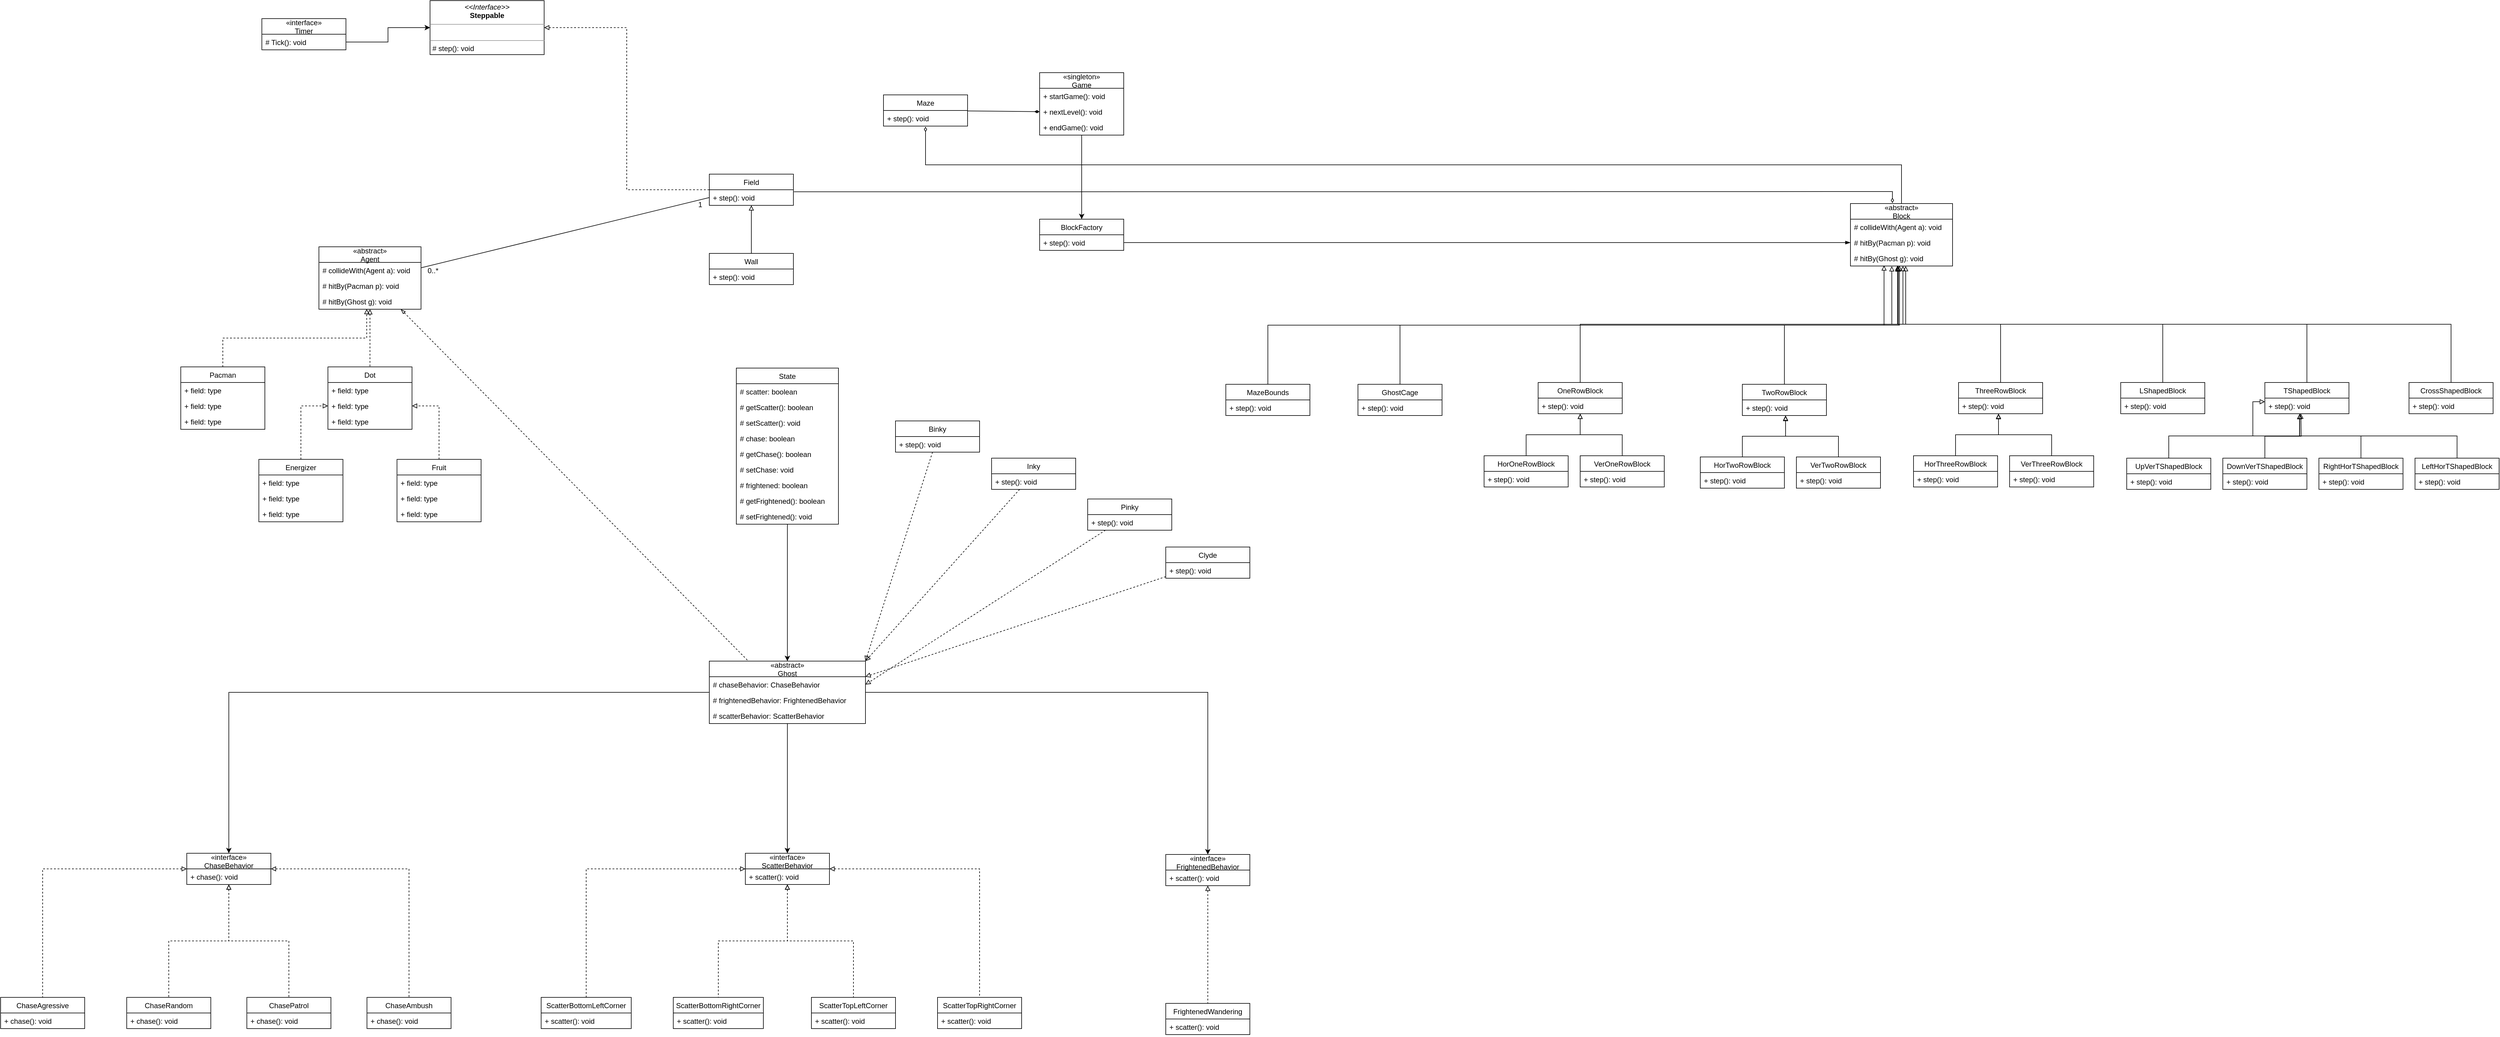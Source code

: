 <mxfile version="12.9.14" type="device"><diagram id="wlYM6evZx1cRCst0k0h2" name="Page-1"><mxGraphModel dx="3978" dy="2984" grid="1" gridSize="10" guides="1" tooltips="1" connect="1" arrows="1" fold="1" page="1" pageScale="1" pageWidth="850" pageHeight="1100" math="0" shadow="0"><root><mxCell id="0"/><mxCell id="1" parent="0"/><mxCell id="tzIEmv8dqqYrnfeCPUFL-85" style="edgeStyle=orthogonalEdgeStyle;rounded=0;orthogonalLoop=1;jettySize=auto;html=1;entryX=0.5;entryY=0;entryDx=0;entryDy=0;endArrow=classic;endFill=1;" parent="1" source="tzIEmv8dqqYrnfeCPUFL-5" target="tzIEmv8dqqYrnfeCPUFL-34" edge="1"><mxGeometry relative="1" as="geometry"/></mxCell><mxCell id="tzIEmv8dqqYrnfeCPUFL-86" style="edgeStyle=orthogonalEdgeStyle;rounded=0;orthogonalLoop=1;jettySize=auto;html=1;entryX=0.5;entryY=0;entryDx=0;entryDy=0;endArrow=classic;endFill=1;" parent="1" source="tzIEmv8dqqYrnfeCPUFL-5" target="tzIEmv8dqqYrnfeCPUFL-38" edge="1"><mxGeometry relative="1" as="geometry"/></mxCell><mxCell id="tzIEmv8dqqYrnfeCPUFL-5" value="«abstract»&#10;Ghost" style="swimlane;fontStyle=0;childLayout=stackLayout;horizontal=1;startSize=26;fillColor=none;horizontalStack=0;resizeParent=1;resizeParentMax=0;resizeLast=0;collapsible=1;marginBottom=0;" parent="1" vertex="1"><mxGeometry x="970" y="160" width="260" height="104" as="geometry"/></mxCell><mxCell id="tzIEmv8dqqYrnfeCPUFL-6" value="# chaseBehavior: ChaseBehavior" style="text;strokeColor=none;fillColor=none;align=left;verticalAlign=top;spacingLeft=4;spacingRight=4;overflow=hidden;rotatable=0;points=[[0,0.5],[1,0.5]];portConstraint=eastwest;" parent="tzIEmv8dqqYrnfeCPUFL-5" vertex="1"><mxGeometry y="26" width="260" height="26" as="geometry"/></mxCell><mxCell id="tzIEmv8dqqYrnfeCPUFL-7" value="# frightenedBehavior: FrightenedBehavior" style="text;strokeColor=none;fillColor=none;align=left;verticalAlign=top;spacingLeft=4;spacingRight=4;overflow=hidden;rotatable=0;points=[[0,0.5],[1,0.5]];portConstraint=eastwest;" parent="tzIEmv8dqqYrnfeCPUFL-5" vertex="1"><mxGeometry y="52" width="260" height="26" as="geometry"/></mxCell><mxCell id="tzIEmv8dqqYrnfeCPUFL-8" value="# scatterBehavior: ScatterBehavior" style="text;strokeColor=none;fillColor=none;align=left;verticalAlign=top;spacingLeft=4;spacingRight=4;overflow=hidden;rotatable=0;points=[[0,0.5],[1,0.5]];portConstraint=eastwest;" parent="tzIEmv8dqqYrnfeCPUFL-5" vertex="1"><mxGeometry y="78" width="260" height="26" as="geometry"/></mxCell><mxCell id="tzIEmv8dqqYrnfeCPUFL-66" style="rounded=0;orthogonalLoop=1;jettySize=auto;html=1;entryX=0.5;entryY=0;entryDx=0;entryDy=0;endArrow=none;endFill=0;edgeStyle=orthogonalEdgeStyle;dashed=1;startArrow=block;startFill=0;" parent="1" source="tzIEmv8dqqYrnfeCPUFL-34" target="tzIEmv8dqqYrnfeCPUFL-9" edge="1"><mxGeometry relative="1" as="geometry"/></mxCell><mxCell id="tzIEmv8dqqYrnfeCPUFL-67" style="edgeStyle=orthogonalEdgeStyle;rounded=0;orthogonalLoop=1;jettySize=auto;html=1;entryX=0.5;entryY=0;entryDx=0;entryDy=0;endArrow=none;endFill=0;dashed=1;startArrow=block;startFill=0;" parent="1" source="tzIEmv8dqqYrnfeCPUFL-34" target="tzIEmv8dqqYrnfeCPUFL-17" edge="1"><mxGeometry relative="1" as="geometry"/></mxCell><mxCell id="tzIEmv8dqqYrnfeCPUFL-68" style="edgeStyle=orthogonalEdgeStyle;rounded=0;orthogonalLoop=1;jettySize=auto;html=1;entryX=0.5;entryY=0;entryDx=0;entryDy=0;endArrow=none;endFill=0;dashed=1;startArrow=block;startFill=0;" parent="1" source="tzIEmv8dqqYrnfeCPUFL-34" target="tzIEmv8dqqYrnfeCPUFL-70" edge="1"><mxGeometry relative="1" as="geometry"><mxPoint x="10" y="720" as="targetPoint"/></mxGeometry></mxCell><mxCell id="tzIEmv8dqqYrnfeCPUFL-69" style="edgeStyle=orthogonalEdgeStyle;rounded=0;orthogonalLoop=1;jettySize=auto;html=1;entryX=0.5;entryY=0;entryDx=0;entryDy=0;endArrow=none;endFill=0;dashed=1;startArrow=block;startFill=0;" parent="1" source="tzIEmv8dqqYrnfeCPUFL-34" target="tzIEmv8dqqYrnfeCPUFL-13" edge="1"><mxGeometry relative="1" as="geometry"/></mxCell><mxCell id="tzIEmv8dqqYrnfeCPUFL-34" value="«interface»&#10;ChaseBehavior" style="swimlane;fontStyle=0;childLayout=stackLayout;horizontal=1;startSize=26;fillColor=none;horizontalStack=0;resizeParent=1;resizeParentMax=0;resizeLast=0;collapsible=1;marginBottom=0;" parent="1" vertex="1"><mxGeometry x="100" y="480" width="140" height="52" as="geometry"/></mxCell><mxCell id="tzIEmv8dqqYrnfeCPUFL-35" value="+ chase(): void" style="text;strokeColor=none;fillColor=none;align=left;verticalAlign=top;spacingLeft=4;spacingRight=4;overflow=hidden;rotatable=0;points=[[0,0.5],[1,0.5]];portConstraint=eastwest;" parent="tzIEmv8dqqYrnfeCPUFL-34" vertex="1"><mxGeometry y="26" width="140" height="26" as="geometry"/></mxCell><mxCell id="tzIEmv8dqqYrnfeCPUFL-145" style="edgeStyle=orthogonalEdgeStyle;rounded=0;orthogonalLoop=1;jettySize=auto;html=1;entryX=0.5;entryY=0;entryDx=0;entryDy=0;dashed=1;startArrow=block;startFill=0;endArrow=none;endFill=0;" parent="1" source="tzIEmv8dqqYrnfeCPUFL-139" target="tzIEmv8dqqYrnfeCPUFL-111" edge="1"><mxGeometry relative="1" as="geometry"/></mxCell><mxCell id="tzIEmv8dqqYrnfeCPUFL-58" value="ScatterTopRightCorner" style="swimlane;fontStyle=0;childLayout=stackLayout;horizontal=1;startSize=26;fillColor=none;horizontalStack=0;resizeParent=1;resizeParentMax=0;resizeLast=0;collapsible=1;marginBottom=0;" parent="1" vertex="1"><mxGeometry x="1350" y="720" width="140" height="52" as="geometry"/></mxCell><mxCell id="tzIEmv8dqqYrnfeCPUFL-59" value="+ scatter(): void" style="text;strokeColor=none;fillColor=none;align=left;verticalAlign=top;spacingLeft=4;spacingRight=4;overflow=hidden;rotatable=0;points=[[0,0.5],[1,0.5]];portConstraint=eastwest;" parent="tzIEmv8dqqYrnfeCPUFL-58" vertex="1"><mxGeometry y="26" width="140" height="26" as="geometry"/></mxCell><mxCell id="tzIEmv8dqqYrnfeCPUFL-82" style="edgeStyle=none;rounded=0;orthogonalLoop=1;jettySize=auto;html=1;entryX=0.5;entryY=0;entryDx=0;entryDy=0;endArrow=none;endFill=0;dashed=1;startArrow=block;startFill=0;" parent="1" source="tzIEmv8dqqYrnfeCPUFL-38" target="tzIEmv8dqqYrnfeCPUFL-62" edge="1"><mxGeometry relative="1" as="geometry"/></mxCell><mxCell id="tzIEmv8dqqYrnfeCPUFL-78" style="edgeStyle=orthogonalEdgeStyle;rounded=0;orthogonalLoop=1;jettySize=auto;html=1;entryX=0.5;entryY=0;entryDx=0;entryDy=0;endArrow=none;endFill=0;dashed=1;startArrow=block;startFill=0;" parent="1" source="tzIEmv8dqqYrnfeCPUFL-30" target="tzIEmv8dqqYrnfeCPUFL-45" edge="1"><mxGeometry relative="1" as="geometry"/></mxCell><mxCell id="tzIEmv8dqqYrnfeCPUFL-79" style="edgeStyle=orthogonalEdgeStyle;rounded=0;orthogonalLoop=1;jettySize=auto;html=1;entryX=0.5;entryY=0;entryDx=0;entryDy=0;endArrow=none;endFill=0;dashed=1;startArrow=block;startFill=0;" parent="1" source="tzIEmv8dqqYrnfeCPUFL-30" target="tzIEmv8dqqYrnfeCPUFL-74" edge="1"><mxGeometry relative="1" as="geometry"/></mxCell><mxCell id="tzIEmv8dqqYrnfeCPUFL-80" style="edgeStyle=orthogonalEdgeStyle;rounded=0;orthogonalLoop=1;jettySize=auto;html=1;entryX=0.5;entryY=0;entryDx=0;entryDy=0;endArrow=none;endFill=0;dashed=1;startArrow=block;startFill=0;" parent="1" source="tzIEmv8dqqYrnfeCPUFL-30" target="tzIEmv8dqqYrnfeCPUFL-54" edge="1"><mxGeometry relative="1" as="geometry"/></mxCell><mxCell id="tzIEmv8dqqYrnfeCPUFL-81" style="edgeStyle=orthogonalEdgeStyle;rounded=0;orthogonalLoop=1;jettySize=auto;html=1;entryX=0.5;entryY=0;entryDx=0;entryDy=0;endArrow=none;endFill=0;dashed=1;startArrow=block;startFill=0;" parent="1" source="tzIEmv8dqqYrnfeCPUFL-30" target="tzIEmv8dqqYrnfeCPUFL-58" edge="1"><mxGeometry relative="1" as="geometry"/></mxCell><mxCell id="tzIEmv8dqqYrnfeCPUFL-30" value="«interface»&#10;ScatterBehavior" style="swimlane;fontStyle=0;childLayout=stackLayout;horizontal=1;startSize=26;fillColor=none;horizontalStack=0;resizeParent=1;resizeParentMax=0;resizeLast=0;collapsible=1;marginBottom=0;" parent="1" vertex="1"><mxGeometry x="1030" y="480" width="140" height="52" as="geometry"/></mxCell><mxCell id="tzIEmv8dqqYrnfeCPUFL-31" value="+ scatter(): void" style="text;strokeColor=none;fillColor=none;align=left;verticalAlign=top;spacingLeft=4;spacingRight=4;overflow=hidden;rotatable=0;points=[[0,0.5],[1,0.5]];portConstraint=eastwest;" parent="tzIEmv8dqqYrnfeCPUFL-30" vertex="1"><mxGeometry y="26" width="140" height="26" as="geometry"/></mxCell><mxCell id="tzIEmv8dqqYrnfeCPUFL-83" style="edgeStyle=none;rounded=0;orthogonalLoop=1;jettySize=auto;html=1;entryX=0.5;entryY=0;entryDx=0;entryDy=0;endArrow=classic;endFill=1;" parent="1" source="tzIEmv8dqqYrnfeCPUFL-5" target="tzIEmv8dqqYrnfeCPUFL-30" edge="1"><mxGeometry relative="1" as="geometry"/></mxCell><mxCell id="tzIEmv8dqqYrnfeCPUFL-45" value="ScatterTopLeftCorner" style="swimlane;fontStyle=0;childLayout=stackLayout;horizontal=1;startSize=26;fillColor=none;horizontalStack=0;resizeParent=1;resizeParentMax=0;resizeLast=0;collapsible=1;marginBottom=0;" parent="1" vertex="1"><mxGeometry x="1140" y="720" width="140" height="52" as="geometry"/></mxCell><mxCell id="tzIEmv8dqqYrnfeCPUFL-46" value="+ scatter(): void" style="text;strokeColor=none;fillColor=none;align=left;verticalAlign=top;spacingLeft=4;spacingRight=4;overflow=hidden;rotatable=0;points=[[0,0.5],[1,0.5]];portConstraint=eastwest;" parent="tzIEmv8dqqYrnfeCPUFL-45" vertex="1"><mxGeometry y="26" width="140" height="26" as="geometry"/></mxCell><mxCell id="tzIEmv8dqqYrnfeCPUFL-74" value="ScatterBottomRightCorner" style="swimlane;fontStyle=0;childLayout=stackLayout;horizontal=1;startSize=26;fillColor=none;horizontalStack=0;resizeParent=1;resizeParentMax=0;resizeLast=0;collapsible=1;marginBottom=0;" parent="1" vertex="1"><mxGeometry x="910" y="720" width="150" height="52" as="geometry"/></mxCell><mxCell id="tzIEmv8dqqYrnfeCPUFL-75" value="+ scatter(): void" style="text;strokeColor=none;fillColor=none;align=left;verticalAlign=top;spacingLeft=4;spacingRight=4;overflow=hidden;rotatable=0;points=[[0,0.5],[1,0.5]];portConstraint=eastwest;" parent="tzIEmv8dqqYrnfeCPUFL-74" vertex="1"><mxGeometry y="26" width="150" height="26" as="geometry"/></mxCell><mxCell id="tzIEmv8dqqYrnfeCPUFL-54" value="ScatterBottomLeftCorner" style="swimlane;fontStyle=0;childLayout=stackLayout;horizontal=1;startSize=26;fillColor=none;horizontalStack=0;resizeParent=1;resizeParentMax=0;resizeLast=0;collapsible=1;marginBottom=0;" parent="1" vertex="1"><mxGeometry x="690" y="720" width="150" height="52" as="geometry"/></mxCell><mxCell id="tzIEmv8dqqYrnfeCPUFL-55" value="+ scatter(): void" style="text;strokeColor=none;fillColor=none;align=left;verticalAlign=top;spacingLeft=4;spacingRight=4;overflow=hidden;rotatable=0;points=[[0,0.5],[1,0.5]];portConstraint=eastwest;" parent="tzIEmv8dqqYrnfeCPUFL-54" vertex="1"><mxGeometry y="26" width="150" height="26" as="geometry"/></mxCell><mxCell id="tzIEmv8dqqYrnfeCPUFL-70" value="ChaseRandom" style="swimlane;fontStyle=0;childLayout=stackLayout;horizontal=1;startSize=26;fillColor=none;horizontalStack=0;resizeParent=1;resizeParentMax=0;resizeLast=0;collapsible=1;marginBottom=0;" parent="1" vertex="1"><mxGeometry y="720" width="140" height="52" as="geometry"/></mxCell><mxCell id="tzIEmv8dqqYrnfeCPUFL-71" value="+ chase(): void" style="text;strokeColor=none;fillColor=none;align=left;verticalAlign=top;spacingLeft=4;spacingRight=4;overflow=hidden;rotatable=0;points=[[0,0.5],[1,0.5]];portConstraint=eastwest;" parent="tzIEmv8dqqYrnfeCPUFL-70" vertex="1"><mxGeometry y="26" width="140" height="26" as="geometry"/></mxCell><mxCell id="tzIEmv8dqqYrnfeCPUFL-13" value="ChaseAgressive" style="swimlane;fontStyle=0;childLayout=stackLayout;horizontal=1;startSize=26;fillColor=none;horizontalStack=0;resizeParent=1;resizeParentMax=0;resizeLast=0;collapsible=1;marginBottom=0;" parent="1" vertex="1"><mxGeometry x="-210" y="720" width="140" height="52" as="geometry"/></mxCell><mxCell id="tzIEmv8dqqYrnfeCPUFL-14" value="+ chase(): void&#10;&#10;&lt;!--StartFragment--&gt;&lt;span style=&quot;font-family: Helvetica; font-size: 12px; font-style: normal; font-variant-ligatures: normal; font-variant-caps: normal; font-weight: 400; letter-spacing: normal; orphans: 2; text-align: left; text-indent: 0px; text-transform: none; widows: 2; word-spacing: 0px; -webkit-text-stroke-width: 0px; text-decoration-style: initial; text-decoration-color: initial; float: none; display: inline !important;&quot;&gt;+ chase(): void&lt;/span&gt;&lt;!--EndFragment--&gt;&#10;&#10;" style="text;strokeColor=none;fillColor=none;align=left;verticalAlign=top;spacingLeft=4;spacingRight=4;overflow=hidden;rotatable=0;points=[[0,0.5],[1,0.5]];portConstraint=eastwest;" parent="tzIEmv8dqqYrnfeCPUFL-13" vertex="1"><mxGeometry y="26" width="140" height="26" as="geometry"/></mxCell><mxCell id="tzIEmv8dqqYrnfeCPUFL-17" value="ChaseAmbush" style="swimlane;fontStyle=0;childLayout=stackLayout;horizontal=1;startSize=26;fillColor=none;horizontalStack=0;resizeParent=1;resizeParentMax=0;resizeLast=0;collapsible=1;marginBottom=0;" parent="1" vertex="1"><mxGeometry x="400" y="720" width="140" height="52" as="geometry"/></mxCell><mxCell id="tzIEmv8dqqYrnfeCPUFL-18" value="+ chase(): void" style="text;strokeColor=none;fillColor=none;align=left;verticalAlign=top;spacingLeft=4;spacingRight=4;overflow=hidden;rotatable=0;points=[[0,0.5],[1,0.5]];portConstraint=eastwest;" parent="tzIEmv8dqqYrnfeCPUFL-17" vertex="1"><mxGeometry y="26" width="140" height="26" as="geometry"/></mxCell><mxCell id="tzIEmv8dqqYrnfeCPUFL-9" value="ChasePatrol" style="swimlane;fontStyle=0;childLayout=stackLayout;horizontal=1;startSize=26;fillColor=none;horizontalStack=0;resizeParent=1;resizeParentMax=0;resizeLast=0;collapsible=1;marginBottom=0;" parent="1" vertex="1"><mxGeometry x="200" y="720" width="140" height="52" as="geometry"/></mxCell><mxCell id="tzIEmv8dqqYrnfeCPUFL-10" value="+ chase(): void" style="text;strokeColor=none;fillColor=none;align=left;verticalAlign=top;spacingLeft=4;spacingRight=4;overflow=hidden;rotatable=0;points=[[0,0.5],[1,0.5]];portConstraint=eastwest;" parent="tzIEmv8dqqYrnfeCPUFL-9" vertex="1"><mxGeometry y="26" width="140" height="26" as="geometry"/></mxCell><mxCell id="tzIEmv8dqqYrnfeCPUFL-38" value="«interface»&#10;FrightenedBehavior" style="swimlane;fontStyle=0;childLayout=stackLayout;horizontal=1;startSize=26;fillColor=none;horizontalStack=0;resizeParent=1;resizeParentMax=0;resizeLast=0;collapsible=1;marginBottom=0;" parent="1" vertex="1"><mxGeometry x="1730" y="482" width="140" height="52" as="geometry"/></mxCell><mxCell id="tzIEmv8dqqYrnfeCPUFL-39" value="+ scatter(): void" style="text;strokeColor=none;fillColor=none;align=left;verticalAlign=top;spacingLeft=4;spacingRight=4;overflow=hidden;rotatable=0;points=[[0,0.5],[1,0.5]];portConstraint=eastwest;" parent="tzIEmv8dqqYrnfeCPUFL-38" vertex="1"><mxGeometry y="26" width="140" height="26" as="geometry"/></mxCell><mxCell id="tzIEmv8dqqYrnfeCPUFL-62" value="FrightenedWandering" style="swimlane;fontStyle=0;childLayout=stackLayout;horizontal=1;startSize=26;fillColor=none;horizontalStack=0;resizeParent=1;resizeParentMax=0;resizeLast=0;collapsible=1;marginBottom=0;" parent="1" vertex="1"><mxGeometry x="1730" y="730" width="140" height="52" as="geometry"/></mxCell><mxCell id="tzIEmv8dqqYrnfeCPUFL-63" value="+ scatter(): void" style="text;strokeColor=none;fillColor=none;align=left;verticalAlign=top;spacingLeft=4;spacingRight=4;overflow=hidden;rotatable=0;points=[[0,0.5],[1,0.5]];portConstraint=eastwest;" parent="tzIEmv8dqqYrnfeCPUFL-62" vertex="1"><mxGeometry y="26" width="140" height="26" as="geometry"/></mxCell><mxCell id="tzIEmv8dqqYrnfeCPUFL-104" style="edgeStyle=orthogonalEdgeStyle;rounded=0;orthogonalLoop=1;jettySize=auto;html=1;entryX=0.5;entryY=0;entryDx=0;entryDy=0;startArrow=none;startFill=0;endArrow=classic;endFill=1;" parent="1" source="tzIEmv8dqqYrnfeCPUFL-100" target="tzIEmv8dqqYrnfeCPUFL-5" edge="1"><mxGeometry relative="1" as="geometry"/></mxCell><mxCell id="tzIEmv8dqqYrnfeCPUFL-100" value="State" style="swimlane;fontStyle=0;childLayout=stackLayout;horizontal=1;startSize=26;fillColor=none;horizontalStack=0;resizeParent=1;resizeParentMax=0;resizeLast=0;collapsible=1;marginBottom=0;" parent="1" vertex="1"><mxGeometry x="1015" y="-328" width="170" height="260" as="geometry"/></mxCell><mxCell id="tzIEmv8dqqYrnfeCPUFL-101" value="# scatter: boolean" style="text;strokeColor=none;fillColor=none;align=left;verticalAlign=top;spacingLeft=4;spacingRight=4;overflow=hidden;rotatable=0;points=[[0,0.5],[1,0.5]];portConstraint=eastwest;" parent="tzIEmv8dqqYrnfeCPUFL-100" vertex="1"><mxGeometry y="26" width="170" height="26" as="geometry"/></mxCell><mxCell id="tzIEmv8dqqYrnfeCPUFL-105" value="# getScatter(): boolean" style="text;strokeColor=none;fillColor=none;align=left;verticalAlign=top;spacingLeft=4;spacingRight=4;overflow=hidden;rotatable=0;points=[[0,0.5],[1,0.5]];portConstraint=eastwest;" parent="tzIEmv8dqqYrnfeCPUFL-100" vertex="1"><mxGeometry y="52" width="170" height="26" as="geometry"/></mxCell><mxCell id="tzIEmv8dqqYrnfeCPUFL-106" value="# setScatter(): void" style="text;strokeColor=none;fillColor=none;align=left;verticalAlign=top;spacingLeft=4;spacingRight=4;overflow=hidden;rotatable=0;points=[[0,0.5],[1,0.5]];portConstraint=eastwest;" parent="tzIEmv8dqqYrnfeCPUFL-100" vertex="1"><mxGeometry y="78" width="170" height="26" as="geometry"/></mxCell><mxCell id="tzIEmv8dqqYrnfeCPUFL-107" value="# chase: boolean" style="text;strokeColor=none;fillColor=none;align=left;verticalAlign=top;spacingLeft=4;spacingRight=4;overflow=hidden;rotatable=0;points=[[0,0.5],[1,0.5]];portConstraint=eastwest;" parent="tzIEmv8dqqYrnfeCPUFL-100" vertex="1"><mxGeometry y="104" width="170" height="26" as="geometry"/></mxCell><mxCell id="tzIEmv8dqqYrnfeCPUFL-102" value="# getChase(): boolean" style="text;strokeColor=none;fillColor=none;align=left;verticalAlign=top;spacingLeft=4;spacingRight=4;overflow=hidden;rotatable=0;points=[[0,0.5],[1,0.5]];portConstraint=eastwest;" parent="tzIEmv8dqqYrnfeCPUFL-100" vertex="1"><mxGeometry y="130" width="170" height="26" as="geometry"/></mxCell><mxCell id="tzIEmv8dqqYrnfeCPUFL-108" value="# setChase: void" style="text;strokeColor=none;fillColor=none;align=left;verticalAlign=top;spacingLeft=4;spacingRight=4;overflow=hidden;rotatable=0;points=[[0,0.5],[1,0.5]];portConstraint=eastwest;" parent="tzIEmv8dqqYrnfeCPUFL-100" vertex="1"><mxGeometry y="156" width="170" height="26" as="geometry"/></mxCell><mxCell id="tzIEmv8dqqYrnfeCPUFL-103" value="# frightened: boolean" style="text;strokeColor=none;fillColor=none;align=left;verticalAlign=top;spacingLeft=4;spacingRight=4;overflow=hidden;rotatable=0;points=[[0,0.5],[1,0.5]];portConstraint=eastwest;" parent="tzIEmv8dqqYrnfeCPUFL-100" vertex="1"><mxGeometry y="182" width="170" height="26" as="geometry"/></mxCell><mxCell id="tzIEmv8dqqYrnfeCPUFL-109" value="# getFrightened(): boolean" style="text;strokeColor=none;fillColor=none;align=left;verticalAlign=top;spacingLeft=4;spacingRight=4;overflow=hidden;rotatable=0;points=[[0,0.5],[1,0.5]];portConstraint=eastwest;" parent="tzIEmv8dqqYrnfeCPUFL-100" vertex="1"><mxGeometry y="208" width="170" height="26" as="geometry"/></mxCell><mxCell id="tzIEmv8dqqYrnfeCPUFL-110" value="# setFrightened(): void" style="text;strokeColor=none;fillColor=none;align=left;verticalAlign=top;spacingLeft=4;spacingRight=4;overflow=hidden;rotatable=0;points=[[0,0.5],[1,0.5]];portConstraint=eastwest;" parent="tzIEmv8dqqYrnfeCPUFL-100" vertex="1"><mxGeometry y="234" width="170" height="26" as="geometry"/></mxCell><mxCell id="tzIEmv8dqqYrnfeCPUFL-143" style="edgeStyle=orthogonalEdgeStyle;rounded=0;orthogonalLoop=1;jettySize=auto;html=1;entryX=0.468;entryY=0.981;entryDx=0;entryDy=0;entryPerimeter=0;startArrow=none;startFill=0;endArrow=block;endFill=0;dashed=1;" parent="1" source="tzIEmv8dqqYrnfeCPUFL-21" target="tzIEmv8dqqYrnfeCPUFL-142" edge="1"><mxGeometry relative="1" as="geometry"/></mxCell><mxCell id="tzIEmv8dqqYrnfeCPUFL-137" value="&lt;p style=&quot;margin: 0px ; margin-top: 4px ; text-align: center&quot;&gt;&lt;i&gt;&amp;lt;&amp;lt;Interface&amp;gt;&amp;gt;&lt;/i&gt;&lt;br&gt;&lt;b&gt;Steppable&lt;/b&gt;&lt;/p&gt;&lt;hr size=&quot;1&quot;&gt;&lt;p style=&quot;margin: 0px ; margin-left: 4px&quot;&gt;&lt;br&gt;&lt;/p&gt;&lt;hr size=&quot;1&quot;&gt;&lt;p style=&quot;margin: 0px ; margin-left: 4px&quot;&gt;# step(): void&lt;br&gt;&lt;br&gt;&lt;/p&gt;" style="verticalAlign=top;align=left;overflow=fill;fontSize=12;fontFamily=Helvetica;html=1;" parent="1" vertex="1"><mxGeometry x="505" y="-940" width="190" height="90" as="geometry"/></mxCell><mxCell id="tzIEmv8dqqYrnfeCPUFL-138" style="edgeStyle=orthogonalEdgeStyle;rounded=0;orthogonalLoop=1;jettySize=auto;html=1;entryX=0;entryY=0.5;entryDx=0;entryDy=0;startArrow=none;startFill=0;endArrow=classic;endFill=1;" parent="1" source="tzIEmv8dqqYrnfeCPUFL-128" target="tzIEmv8dqqYrnfeCPUFL-137" edge="1"><mxGeometry relative="1" as="geometry"/></mxCell><mxCell id="tzIEmv8dqqYrnfeCPUFL-127" value="«interface»&#10;Timer" style="swimlane;fontStyle=0;childLayout=stackLayout;horizontal=1;startSize=26;fillColor=none;horizontalStack=0;resizeParent=1;resizeParentMax=0;resizeLast=0;collapsible=1;marginBottom=0;" parent="1" vertex="1"><mxGeometry x="225" y="-910" width="140" height="52" as="geometry"/></mxCell><mxCell id="tzIEmv8dqqYrnfeCPUFL-128" value="# Tick(): void" style="text;strokeColor=none;fillColor=none;align=left;verticalAlign=top;spacingLeft=4;spacingRight=4;overflow=hidden;rotatable=0;points=[[0,0.5],[1,0.5]];portConstraint=eastwest;" parent="tzIEmv8dqqYrnfeCPUFL-127" vertex="1"><mxGeometry y="26" width="140" height="26" as="geometry"/></mxCell><mxCell id="tzIEmv8dqqYrnfeCPUFL-146" style="rounded=0;orthogonalLoop=1;jettySize=auto;html=1;entryX=0.25;entryY=0;entryDx=0;entryDy=0;dashed=1;startArrow=blockThin;startFill=0;endArrow=none;endFill=0;" parent="1" source="tzIEmv8dqqYrnfeCPUFL-139" target="tzIEmv8dqqYrnfeCPUFL-5" edge="1"><mxGeometry relative="1" as="geometry"/></mxCell><mxCell id="tzIEmv8dqqYrnfeCPUFL-155" style="edgeStyle=orthogonalEdgeStyle;rounded=0;orthogonalLoop=1;jettySize=auto;html=1;entryX=0;entryY=0.5;entryDx=0;entryDy=0;dashed=1;startArrow=none;startFill=0;endArrow=block;endFill=0;" parent="1" source="tzIEmv8dqqYrnfeCPUFL-147" target="tzIEmv8dqqYrnfeCPUFL-113" edge="1"><mxGeometry relative="1" as="geometry"/></mxCell><mxCell id="tzIEmv8dqqYrnfeCPUFL-139" value="«abstract»&#10;Agent" style="swimlane;fontStyle=0;childLayout=stackLayout;horizontal=1;startSize=26;fillColor=none;horizontalStack=0;resizeParent=1;resizeParentMax=0;resizeLast=0;collapsible=1;marginBottom=0;" parent="1" vertex="1"><mxGeometry x="320" y="-530" width="170" height="104" as="geometry"/></mxCell><mxCell id="tzIEmv8dqqYrnfeCPUFL-140" value="# collideWith(Agent a): void" style="text;strokeColor=none;fillColor=none;align=left;verticalAlign=top;spacingLeft=4;spacingRight=4;overflow=hidden;rotatable=0;points=[[0,0.5],[1,0.5]];portConstraint=eastwest;" parent="tzIEmv8dqqYrnfeCPUFL-139" vertex="1"><mxGeometry y="26" width="170" height="26" as="geometry"/></mxCell><mxCell id="tzIEmv8dqqYrnfeCPUFL-141" value="# hitBy(Pacman p): void" style="text;strokeColor=none;fillColor=none;align=left;verticalAlign=top;spacingLeft=4;spacingRight=4;overflow=hidden;rotatable=0;points=[[0,0.5],[1,0.5]];portConstraint=eastwest;" parent="tzIEmv8dqqYrnfeCPUFL-139" vertex="1"><mxGeometry y="52" width="170" height="26" as="geometry"/></mxCell><mxCell id="tzIEmv8dqqYrnfeCPUFL-142" value="# hitBy(Ghost g): void" style="text;strokeColor=none;fillColor=none;align=left;verticalAlign=top;spacingLeft=4;spacingRight=4;overflow=hidden;rotatable=0;points=[[0,0.5],[1,0.5]];portConstraint=eastwest;" parent="tzIEmv8dqqYrnfeCPUFL-139" vertex="1"><mxGeometry y="78" width="170" height="26" as="geometry"/></mxCell><mxCell id="tzIEmv8dqqYrnfeCPUFL-21" value="Pacman" style="swimlane;fontStyle=0;childLayout=stackLayout;horizontal=1;startSize=26;fillColor=none;horizontalStack=0;resizeParent=1;resizeParentMax=0;resizeLast=0;collapsible=1;marginBottom=0;" parent="1" vertex="1"><mxGeometry x="90" y="-330" width="140" height="104" as="geometry"/></mxCell><mxCell id="tzIEmv8dqqYrnfeCPUFL-22" value="+ field: type" style="text;strokeColor=none;fillColor=none;align=left;verticalAlign=top;spacingLeft=4;spacingRight=4;overflow=hidden;rotatable=0;points=[[0,0.5],[1,0.5]];portConstraint=eastwest;" parent="tzIEmv8dqqYrnfeCPUFL-21" vertex="1"><mxGeometry y="26" width="140" height="26" as="geometry"/></mxCell><mxCell id="tzIEmv8dqqYrnfeCPUFL-23" value="+ field: type" style="text;strokeColor=none;fillColor=none;align=left;verticalAlign=top;spacingLeft=4;spacingRight=4;overflow=hidden;rotatable=0;points=[[0,0.5],[1,0.5]];portConstraint=eastwest;" parent="tzIEmv8dqqYrnfeCPUFL-21" vertex="1"><mxGeometry y="52" width="140" height="26" as="geometry"/></mxCell><mxCell id="tzIEmv8dqqYrnfeCPUFL-24" value="+ field: type" style="text;strokeColor=none;fillColor=none;align=left;verticalAlign=top;spacingLeft=4;spacingRight=4;overflow=hidden;rotatable=0;points=[[0,0.5],[1,0.5]];portConstraint=eastwest;" parent="tzIEmv8dqqYrnfeCPUFL-21" vertex="1"><mxGeometry y="78" width="140" height="26" as="geometry"/></mxCell><mxCell id="tzIEmv8dqqYrnfeCPUFL-111" value="Dot" style="swimlane;fontStyle=0;childLayout=stackLayout;horizontal=1;startSize=26;fillColor=none;horizontalStack=0;resizeParent=1;resizeParentMax=0;resizeLast=0;collapsible=1;marginBottom=0;" parent="1" vertex="1"><mxGeometry x="335" y="-330" width="140" height="104" as="geometry"/></mxCell><mxCell id="tzIEmv8dqqYrnfeCPUFL-112" value="+ field: type" style="text;strokeColor=none;fillColor=none;align=left;verticalAlign=top;spacingLeft=4;spacingRight=4;overflow=hidden;rotatable=0;points=[[0,0.5],[1,0.5]];portConstraint=eastwest;" parent="tzIEmv8dqqYrnfeCPUFL-111" vertex="1"><mxGeometry y="26" width="140" height="26" as="geometry"/></mxCell><mxCell id="tzIEmv8dqqYrnfeCPUFL-113" value="+ field: type" style="text;strokeColor=none;fillColor=none;align=left;verticalAlign=top;spacingLeft=4;spacingRight=4;overflow=hidden;rotatable=0;points=[[0,0.5],[1,0.5]];portConstraint=eastwest;" parent="tzIEmv8dqqYrnfeCPUFL-111" vertex="1"><mxGeometry y="52" width="140" height="26" as="geometry"/></mxCell><mxCell id="tzIEmv8dqqYrnfeCPUFL-114" value="+ field: type" style="text;strokeColor=none;fillColor=none;align=left;verticalAlign=top;spacingLeft=4;spacingRight=4;overflow=hidden;rotatable=0;points=[[0,0.5],[1,0.5]];portConstraint=eastwest;" parent="tzIEmv8dqqYrnfeCPUFL-111" vertex="1"><mxGeometry y="78" width="140" height="26" as="geometry"/></mxCell><mxCell id="tzIEmv8dqqYrnfeCPUFL-147" value="Energizer" style="swimlane;fontStyle=0;childLayout=stackLayout;horizontal=1;startSize=26;fillColor=none;horizontalStack=0;resizeParent=1;resizeParentMax=0;resizeLast=0;collapsible=1;marginBottom=0;" parent="1" vertex="1"><mxGeometry x="220" y="-176" width="140" height="104" as="geometry"/></mxCell><mxCell id="tzIEmv8dqqYrnfeCPUFL-148" value="+ field: type" style="text;strokeColor=none;fillColor=none;align=left;verticalAlign=top;spacingLeft=4;spacingRight=4;overflow=hidden;rotatable=0;points=[[0,0.5],[1,0.5]];portConstraint=eastwest;" parent="tzIEmv8dqqYrnfeCPUFL-147" vertex="1"><mxGeometry y="26" width="140" height="26" as="geometry"/></mxCell><mxCell id="tzIEmv8dqqYrnfeCPUFL-149" value="+ field: type" style="text;strokeColor=none;fillColor=none;align=left;verticalAlign=top;spacingLeft=4;spacingRight=4;overflow=hidden;rotatable=0;points=[[0,0.5],[1,0.5]];portConstraint=eastwest;" parent="tzIEmv8dqqYrnfeCPUFL-147" vertex="1"><mxGeometry y="52" width="140" height="26" as="geometry"/></mxCell><mxCell id="tzIEmv8dqqYrnfeCPUFL-150" value="+ field: type" style="text;strokeColor=none;fillColor=none;align=left;verticalAlign=top;spacingLeft=4;spacingRight=4;overflow=hidden;rotatable=0;points=[[0,0.5],[1,0.5]];portConstraint=eastwest;" parent="tzIEmv8dqqYrnfeCPUFL-147" vertex="1"><mxGeometry y="78" width="140" height="26" as="geometry"/></mxCell><mxCell id="tzIEmv8dqqYrnfeCPUFL-159" style="edgeStyle=orthogonalEdgeStyle;rounded=0;orthogonalLoop=1;jettySize=auto;html=1;entryX=1;entryY=0.5;entryDx=0;entryDy=0;dashed=1;startArrow=none;startFill=0;endArrow=block;endFill=0;" parent="1" source="tzIEmv8dqqYrnfeCPUFL-151" target="tzIEmv8dqqYrnfeCPUFL-113" edge="1"><mxGeometry relative="1" as="geometry"/></mxCell><mxCell id="tzIEmv8dqqYrnfeCPUFL-151" value="Fruit" style="swimlane;fontStyle=0;childLayout=stackLayout;horizontal=1;startSize=26;fillColor=none;horizontalStack=0;resizeParent=1;resizeParentMax=0;resizeLast=0;collapsible=1;marginBottom=0;" parent="1" vertex="1"><mxGeometry x="450" y="-176" width="140" height="104" as="geometry"/></mxCell><mxCell id="tzIEmv8dqqYrnfeCPUFL-154" value="+ field: type" style="text;strokeColor=none;fillColor=none;align=left;verticalAlign=top;spacingLeft=4;spacingRight=4;overflow=hidden;rotatable=0;points=[[0,0.5],[1,0.5]];portConstraint=eastwest;" parent="tzIEmv8dqqYrnfeCPUFL-151" vertex="1"><mxGeometry y="26" width="140" height="26" as="geometry"/></mxCell><mxCell id="tzIEmv8dqqYrnfeCPUFL-152" value="+ field: type" style="text;strokeColor=none;fillColor=none;align=left;verticalAlign=top;spacingLeft=4;spacingRight=4;overflow=hidden;rotatable=0;points=[[0,0.5],[1,0.5]];portConstraint=eastwest;" parent="tzIEmv8dqqYrnfeCPUFL-151" vertex="1"><mxGeometry y="52" width="140" height="26" as="geometry"/></mxCell><mxCell id="tzIEmv8dqqYrnfeCPUFL-153" value="+ field: type" style="text;strokeColor=none;fillColor=none;align=left;verticalAlign=top;spacingLeft=4;spacingRight=4;overflow=hidden;rotatable=0;points=[[0,0.5],[1,0.5]];portConstraint=eastwest;" parent="tzIEmv8dqqYrnfeCPUFL-151" vertex="1"><mxGeometry y="78" width="140" height="26" as="geometry"/></mxCell><mxCell id="tzIEmv8dqqYrnfeCPUFL-160" style="edgeStyle=orthogonalEdgeStyle;rounded=0;orthogonalLoop=1;jettySize=auto;html=1;entryX=1;entryY=0.5;entryDx=0;entryDy=0;dashed=1;startArrow=none;startFill=0;endArrow=block;endFill=0;" parent="1" source="tzIEmv8dqqYrnfeCPUFL-119" target="tzIEmv8dqqYrnfeCPUFL-137" edge="1"><mxGeometry relative="1" as="geometry"/></mxCell><mxCell id="tzIEmv8dqqYrnfeCPUFL-161" style="rounded=0;orthogonalLoop=1;jettySize=auto;html=1;entryX=0;entryY=0.5;entryDx=0;entryDy=0;startArrow=none;startFill=0;endArrow=none;endFill=0;exitX=0;exitY=0.25;exitDx=0;exitDy=0;" parent="1" source="tzIEmv8dqqYrnfeCPUFL-162" target="tzIEmv8dqqYrnfeCPUFL-120" edge="1"><mxGeometry relative="1" as="geometry"><mxPoint x="970" y="-586" as="targetPoint"/></mxGeometry></mxCell><mxCell id="tzIEmv8dqqYrnfeCPUFL-162" value="0..*" style="text;html=1;strokeColor=none;fillColor=none;align=center;verticalAlign=middle;whiteSpace=wrap;rounded=0;" parent="1" vertex="1"><mxGeometry x="490" y="-500" width="40" height="20" as="geometry"/></mxCell><mxCell id="tzIEmv8dqqYrnfeCPUFL-163" value="1" style="text;html=1;strokeColor=none;fillColor=none;align=center;verticalAlign=middle;whiteSpace=wrap;rounded=0;" parent="1" vertex="1"><mxGeometry x="940" y="-610" width="30" height="20" as="geometry"/></mxCell><mxCell id="tzIEmv8dqqYrnfeCPUFL-190" value="" style="edgeStyle=none;rounded=0;orthogonalLoop=1;jettySize=auto;html=1;startArrow=block;startFill=0;endArrow=none;endFill=0;" parent="1" source="tzIEmv8dqqYrnfeCPUFL-119" target="tzIEmv8dqqYrnfeCPUFL-188" edge="1"><mxGeometry relative="1" as="geometry"/></mxCell><mxCell id="tzIEmv8dqqYrnfeCPUFL-119" value="Field" style="swimlane;fontStyle=0;childLayout=stackLayout;horizontal=1;startSize=26;fillColor=none;horizontalStack=0;resizeParent=1;resizeParentMax=0;resizeLast=0;collapsible=1;marginBottom=0;" parent="1" vertex="1"><mxGeometry x="970" y="-651" width="140" height="52" as="geometry"/></mxCell><mxCell id="tzIEmv8dqqYrnfeCPUFL-120" value="+ step(): void" style="text;strokeColor=none;fillColor=none;align=left;verticalAlign=top;spacingLeft=4;spacingRight=4;overflow=hidden;rotatable=0;points=[[0,0.5],[1,0.5]];portConstraint=eastwest;" parent="tzIEmv8dqqYrnfeCPUFL-119" vertex="1"><mxGeometry y="26" width="140" height="26" as="geometry"/></mxCell><mxCell id="tzIEmv8dqqYrnfeCPUFL-188" value="Wall" style="swimlane;fontStyle=0;childLayout=stackLayout;horizontal=1;startSize=26;fillColor=none;horizontalStack=0;resizeParent=1;resizeParentMax=0;resizeLast=0;collapsible=1;marginBottom=0;" parent="1" vertex="1"><mxGeometry x="970" y="-519" width="140" height="52" as="geometry"/></mxCell><mxCell id="tzIEmv8dqqYrnfeCPUFL-189" value="+ step(): void" style="text;strokeColor=none;fillColor=none;align=left;verticalAlign=top;spacingLeft=4;spacingRight=4;overflow=hidden;rotatable=0;points=[[0,0.5],[1,0.5]];portConstraint=eastwest;" parent="tzIEmv8dqqYrnfeCPUFL-188" vertex="1"><mxGeometry y="26" width="140" height="26" as="geometry"/></mxCell><mxCell id="tzIEmv8dqqYrnfeCPUFL-194" style="edgeStyle=none;rounded=0;orthogonalLoop=1;jettySize=auto;html=1;entryX=0;entryY=0.5;entryDx=0;entryDy=0;startArrow=none;startFill=0;endArrow=diamondThin;endFill=1;" parent="1" source="tzIEmv8dqqYrnfeCPUFL-166" target="tzIEmv8dqqYrnfeCPUFL-184" edge="1"><mxGeometry relative="1" as="geometry"/></mxCell><mxCell id="tzIEmv8dqqYrnfeCPUFL-166" value="Maze" style="swimlane;fontStyle=0;childLayout=stackLayout;horizontal=1;startSize=26;fillColor=none;horizontalStack=0;resizeParent=1;resizeParentMax=0;resizeLast=0;collapsible=1;marginBottom=0;" parent="1" vertex="1"><mxGeometry x="1260" y="-783" width="140" height="52" as="geometry"/></mxCell><mxCell id="tzIEmv8dqqYrnfeCPUFL-167" value="+ step(): void" style="text;strokeColor=none;fillColor=none;align=left;verticalAlign=top;spacingLeft=4;spacingRight=4;overflow=hidden;rotatable=0;points=[[0,0.5],[1,0.5]];portConstraint=eastwest;" parent="tzIEmv8dqqYrnfeCPUFL-166" vertex="1"><mxGeometry y="26" width="140" height="26" as="geometry"/></mxCell><mxCell id="YgrEcYOkGjXG8FOXZ-pi-74" style="edgeStyle=orthogonalEdgeStyle;rounded=0;orthogonalLoop=1;jettySize=auto;html=1;entryX=0.5;entryY=0;entryDx=0;entryDy=0;endArrow=classic;endFill=1;" edge="1" parent="1" source="tzIEmv8dqqYrnfeCPUFL-177" target="YgrEcYOkGjXG8FOXZ-pi-1"><mxGeometry relative="1" as="geometry"/></mxCell><mxCell id="tzIEmv8dqqYrnfeCPUFL-177" value="«singleton»&#10;Game" style="swimlane;fontStyle=0;childLayout=stackLayout;horizontal=1;startSize=26;fillColor=none;horizontalStack=0;resizeParent=1;resizeParentMax=0;resizeLast=0;collapsible=1;marginBottom=0;" parent="1" vertex="1"><mxGeometry x="1520" y="-820" width="140" height="104" as="geometry"/></mxCell><mxCell id="tzIEmv8dqqYrnfeCPUFL-178" value="+ startGame(): void" style="text;strokeColor=none;fillColor=none;align=left;verticalAlign=top;spacingLeft=4;spacingRight=4;overflow=hidden;rotatable=0;points=[[0,0.5],[1,0.5]];portConstraint=eastwest;" parent="tzIEmv8dqqYrnfeCPUFL-177" vertex="1"><mxGeometry y="26" width="140" height="26" as="geometry"/></mxCell><mxCell id="tzIEmv8dqqYrnfeCPUFL-184" value="+ nextLevel(): void" style="text;strokeColor=none;fillColor=none;align=left;verticalAlign=top;spacingLeft=4;spacingRight=4;overflow=hidden;rotatable=0;points=[[0,0.5],[1,0.5]];portConstraint=eastwest;" parent="tzIEmv8dqqYrnfeCPUFL-177" vertex="1"><mxGeometry y="52" width="140" height="26" as="geometry"/></mxCell><mxCell id="tzIEmv8dqqYrnfeCPUFL-183" value="+ endGame(): void" style="text;strokeColor=none;fillColor=none;align=left;verticalAlign=top;spacingLeft=4;spacingRight=4;overflow=hidden;rotatable=0;points=[[0,0.5],[1,0.5]];portConstraint=eastwest;" parent="tzIEmv8dqqYrnfeCPUFL-177" vertex="1"><mxGeometry y="78" width="140" height="26" as="geometry"/></mxCell><mxCell id="tzIEmv8dqqYrnfeCPUFL-205" style="edgeStyle=none;rounded=0;orthogonalLoop=1;jettySize=auto;html=1;entryX=1;entryY=0;entryDx=0;entryDy=0;startArrow=none;startFill=0;endArrow=block;endFill=0;dashed=1;" parent="1" source="tzIEmv8dqqYrnfeCPUFL-195" target="tzIEmv8dqqYrnfeCPUFL-5" edge="1"><mxGeometry relative="1" as="geometry"/></mxCell><mxCell id="tzIEmv8dqqYrnfeCPUFL-206" style="edgeStyle=none;rounded=0;orthogonalLoop=1;jettySize=auto;html=1;entryX=1;entryY=0;entryDx=0;entryDy=0;startArrow=none;startFill=0;endArrow=block;endFill=0;dashed=1;" parent="1" source="tzIEmv8dqqYrnfeCPUFL-199" target="tzIEmv8dqqYrnfeCPUFL-5" edge="1"><mxGeometry relative="1" as="geometry"/></mxCell><mxCell id="tzIEmv8dqqYrnfeCPUFL-199" value="Inky" style="swimlane;fontStyle=0;childLayout=stackLayout;horizontal=1;startSize=26;fillColor=none;horizontalStack=0;resizeParent=1;resizeParentMax=0;resizeLast=0;collapsible=1;marginBottom=0;" parent="1" vertex="1"><mxGeometry x="1440" y="-178" width="140" height="52" as="geometry"/></mxCell><mxCell id="tzIEmv8dqqYrnfeCPUFL-200" value="+ step(): void" style="text;strokeColor=none;fillColor=none;align=left;verticalAlign=top;spacingLeft=4;spacingRight=4;overflow=hidden;rotatable=0;points=[[0,0.5],[1,0.5]];portConstraint=eastwest;" parent="tzIEmv8dqqYrnfeCPUFL-199" vertex="1"><mxGeometry y="26" width="140" height="26" as="geometry"/></mxCell><mxCell id="tzIEmv8dqqYrnfeCPUFL-207" style="edgeStyle=none;rounded=0;orthogonalLoop=1;jettySize=auto;html=1;entryX=1;entryY=0.5;entryDx=0;entryDy=0;startArrow=none;startFill=0;endArrow=block;endFill=0;dashed=1;" parent="1" source="tzIEmv8dqqYrnfeCPUFL-197" target="tzIEmv8dqqYrnfeCPUFL-6" edge="1"><mxGeometry relative="1" as="geometry"/></mxCell><mxCell id="tzIEmv8dqqYrnfeCPUFL-208" style="edgeStyle=none;rounded=0;orthogonalLoop=1;jettySize=auto;html=1;entryX=1;entryY=0.25;entryDx=0;entryDy=0;startArrow=none;startFill=0;endArrow=block;endFill=0;dashed=1;" parent="1" source="tzIEmv8dqqYrnfeCPUFL-201" target="tzIEmv8dqqYrnfeCPUFL-5" edge="1"><mxGeometry relative="1" as="geometry"/></mxCell><mxCell id="tzIEmv8dqqYrnfeCPUFL-195" value="Binky" style="swimlane;fontStyle=0;childLayout=stackLayout;horizontal=1;startSize=26;fillColor=none;horizontalStack=0;resizeParent=1;resizeParentMax=0;resizeLast=0;collapsible=1;marginBottom=0;" parent="1" vertex="1"><mxGeometry x="1280" y="-240" width="140" height="52" as="geometry"/></mxCell><mxCell id="tzIEmv8dqqYrnfeCPUFL-196" value="+ step(): void" style="text;strokeColor=none;fillColor=none;align=left;verticalAlign=top;spacingLeft=4;spacingRight=4;overflow=hidden;rotatable=0;points=[[0,0.5],[1,0.5]];portConstraint=eastwest;" parent="tzIEmv8dqqYrnfeCPUFL-195" vertex="1"><mxGeometry y="26" width="140" height="26" as="geometry"/></mxCell><mxCell id="tzIEmv8dqqYrnfeCPUFL-201" value="Clyde" style="swimlane;fontStyle=0;childLayout=stackLayout;horizontal=1;startSize=26;fillColor=none;horizontalStack=0;resizeParent=1;resizeParentMax=0;resizeLast=0;collapsible=1;marginBottom=0;" parent="1" vertex="1"><mxGeometry x="1730" y="-30" width="140" height="52" as="geometry"/></mxCell><mxCell id="tzIEmv8dqqYrnfeCPUFL-202" value="+ step(): void" style="text;strokeColor=none;fillColor=none;align=left;verticalAlign=top;spacingLeft=4;spacingRight=4;overflow=hidden;rotatable=0;points=[[0,0.5],[1,0.5]];portConstraint=eastwest;" parent="tzIEmv8dqqYrnfeCPUFL-201" vertex="1"><mxGeometry y="26" width="140" height="26" as="geometry"/></mxCell><mxCell id="tzIEmv8dqqYrnfeCPUFL-197" value="Pinky" style="swimlane;fontStyle=0;childLayout=stackLayout;horizontal=1;startSize=26;fillColor=none;horizontalStack=0;resizeParent=1;resizeParentMax=0;resizeLast=0;collapsible=1;marginBottom=0;" parent="1" vertex="1"><mxGeometry x="1600" y="-110" width="140" height="52" as="geometry"/></mxCell><mxCell id="tzIEmv8dqqYrnfeCPUFL-198" value="+ step(): void" style="text;strokeColor=none;fillColor=none;align=left;verticalAlign=top;spacingLeft=4;spacingRight=4;overflow=hidden;rotatable=0;points=[[0,0.5],[1,0.5]];portConstraint=eastwest;" parent="tzIEmv8dqqYrnfeCPUFL-197" vertex="1"><mxGeometry y="26" width="140" height="26" as="geometry"/></mxCell><mxCell id="YgrEcYOkGjXG8FOXZ-pi-61" style="edgeStyle=orthogonalEdgeStyle;rounded=0;orthogonalLoop=1;jettySize=auto;html=1;entryX=0.5;entryY=1;entryDx=0;entryDy=0;entryPerimeter=0;endArrow=block;endFill=0;" edge="1" parent="1" source="YgrEcYOkGjXG8FOXZ-pi-28" target="YgrEcYOkGjXG8FOXZ-pi-12"><mxGeometry relative="1" as="geometry"/></mxCell><mxCell id="YgrEcYOkGjXG8FOXZ-pi-60" style="edgeStyle=orthogonalEdgeStyle;rounded=0;orthogonalLoop=1;jettySize=auto;html=1;entryX=0.5;entryY=1;entryDx=0;entryDy=0;entryPerimeter=0;endArrow=block;endFill=0;" edge="1" parent="1" source="YgrEcYOkGjXG8FOXZ-pi-26" target="YgrEcYOkGjXG8FOXZ-pi-12"><mxGeometry relative="1" as="geometry"/></mxCell><mxCell id="YgrEcYOkGjXG8FOXZ-pi-70" style="edgeStyle=orthogonalEdgeStyle;rounded=0;orthogonalLoop=1;jettySize=auto;html=1;entryX=0.329;entryY=0.962;entryDx=0;entryDy=0;entryPerimeter=0;endArrow=block;endFill=0;" edge="1" parent="1" source="YgrEcYOkGjXG8FOXZ-pi-7" target="YgrEcYOkGjXG8FOXZ-pi-6"><mxGeometry relative="1" as="geometry"/></mxCell><mxCell id="YgrEcYOkGjXG8FOXZ-pi-69" style="edgeStyle=orthogonalEdgeStyle;rounded=0;orthogonalLoop=1;jettySize=auto;html=1;entryX=0.48;entryY=0.982;entryDx=0;entryDy=0;entryPerimeter=0;endArrow=block;endFill=0;" edge="1" parent="1" source="YgrEcYOkGjXG8FOXZ-pi-9" target="YgrEcYOkGjXG8FOXZ-pi-6"><mxGeometry relative="1" as="geometry"/></mxCell><mxCell id="YgrEcYOkGjXG8FOXZ-pi-62" style="edgeStyle=orthogonalEdgeStyle;rounded=0;orthogonalLoop=1;jettySize=auto;html=1;entryX=0.463;entryY=1.026;entryDx=0;entryDy=0;entryPerimeter=0;endArrow=block;endFill=0;" edge="1" parent="1" source="YgrEcYOkGjXG8FOXZ-pi-11" target="YgrEcYOkGjXG8FOXZ-pi-6"><mxGeometry relative="1" as="geometry"/></mxCell><mxCell id="YgrEcYOkGjXG8FOXZ-pi-63" style="edgeStyle=orthogonalEdgeStyle;rounded=0;orthogonalLoop=1;jettySize=auto;html=1;entryX=0.469;entryY=1.018;entryDx=0;entryDy=0;entryPerimeter=0;endArrow=block;endFill=0;" edge="1" parent="1" source="YgrEcYOkGjXG8FOXZ-pi-13" target="YgrEcYOkGjXG8FOXZ-pi-6"><mxGeometry relative="1" as="geometry"/></mxCell><mxCell id="YgrEcYOkGjXG8FOXZ-pi-65" style="edgeStyle=orthogonalEdgeStyle;rounded=0;orthogonalLoop=1;jettySize=auto;html=1;entryX=0.462;entryY=0.964;entryDx=0;entryDy=0;entryPerimeter=0;endArrow=block;endFill=0;" edge="1" parent="1" source="YgrEcYOkGjXG8FOXZ-pi-17" target="YgrEcYOkGjXG8FOXZ-pi-6"><mxGeometry relative="1" as="geometry"/></mxCell><mxCell id="YgrEcYOkGjXG8FOXZ-pi-66" style="edgeStyle=orthogonalEdgeStyle;rounded=0;orthogonalLoop=1;jettySize=auto;html=1;entryX=0.514;entryY=0.996;entryDx=0;entryDy=0;entryPerimeter=0;endArrow=block;endFill=0;" edge="1" parent="1" source="YgrEcYOkGjXG8FOXZ-pi-19" target="YgrEcYOkGjXG8FOXZ-pi-6"><mxGeometry relative="1" as="geometry"/></mxCell><mxCell id="YgrEcYOkGjXG8FOXZ-pi-67" style="edgeStyle=orthogonalEdgeStyle;rounded=0;orthogonalLoop=1;jettySize=auto;html=1;entryX=0.541;entryY=1.004;entryDx=0;entryDy=0;entryPerimeter=0;endArrow=block;endFill=0;" edge="1" parent="1" source="YgrEcYOkGjXG8FOXZ-pi-21" target="YgrEcYOkGjXG8FOXZ-pi-6"><mxGeometry relative="1" as="geometry"/></mxCell><mxCell id="YgrEcYOkGjXG8FOXZ-pi-64" style="edgeStyle=orthogonalEdgeStyle;rounded=0;orthogonalLoop=1;jettySize=auto;html=1;entryX=0.405;entryY=1.013;entryDx=0;entryDy=0;entryPerimeter=0;endArrow=block;endFill=0;" edge="1" parent="1" source="YgrEcYOkGjXG8FOXZ-pi-15" target="YgrEcYOkGjXG8FOXZ-pi-6"><mxGeometry relative="1" as="geometry"/></mxCell><mxCell id="YgrEcYOkGjXG8FOXZ-pi-56" style="edgeStyle=orthogonalEdgeStyle;rounded=0;orthogonalLoop=1;jettySize=auto;html=1;entryX=0.475;entryY=1.019;entryDx=0;entryDy=0;entryPerimeter=0;endArrow=block;endFill=0;" edge="1" parent="1" source="YgrEcYOkGjXG8FOXZ-pi-40" target="YgrEcYOkGjXG8FOXZ-pi-16"><mxGeometry relative="1" as="geometry"/></mxCell><mxCell id="YgrEcYOkGjXG8FOXZ-pi-57" style="edgeStyle=orthogonalEdgeStyle;rounded=0;orthogonalLoop=1;jettySize=auto;html=1;entryX=0.475;entryY=0.989;entryDx=0;entryDy=0;entryPerimeter=0;endArrow=block;endFill=0;" edge="1" parent="1" source="YgrEcYOkGjXG8FOXZ-pi-42" target="YgrEcYOkGjXG8FOXZ-pi-16"><mxGeometry relative="1" as="geometry"/></mxCell><mxCell id="YgrEcYOkGjXG8FOXZ-pi-59" style="edgeStyle=orthogonalEdgeStyle;rounded=0;orthogonalLoop=1;jettySize=auto;html=1;entryX=0.514;entryY=1.024;entryDx=0;entryDy=0;entryPerimeter=0;endArrow=block;endFill=0;" edge="1" parent="1" source="YgrEcYOkGjXG8FOXZ-pi-35" target="YgrEcYOkGjXG8FOXZ-pi-14"><mxGeometry relative="1" as="geometry"/></mxCell><mxCell id="YgrEcYOkGjXG8FOXZ-pi-58" style="edgeStyle=orthogonalEdgeStyle;rounded=0;orthogonalLoop=1;jettySize=auto;html=1;entryX=0.514;entryY=0.994;entryDx=0;entryDy=0;entryPerimeter=0;endArrow=block;endFill=0;" edge="1" parent="1" source="YgrEcYOkGjXG8FOXZ-pi-33" target="YgrEcYOkGjXG8FOXZ-pi-14"><mxGeometry relative="1" as="geometry"/></mxCell><mxCell id="YgrEcYOkGjXG8FOXZ-pi-53" style="edgeStyle=orthogonalEdgeStyle;rounded=0;orthogonalLoop=1;jettySize=auto;html=1;endArrow=block;endFill=0;" edge="1" parent="1" source="YgrEcYOkGjXG8FOXZ-pi-50"><mxGeometry relative="1" as="geometry"><mxPoint x="3620" y="-252" as="targetPoint"/></mxGeometry></mxCell><mxCell id="YgrEcYOkGjXG8FOXZ-pi-52" style="edgeStyle=orthogonalEdgeStyle;rounded=0;orthogonalLoop=1;jettySize=auto;html=1;entryX=0.412;entryY=1.019;entryDx=0;entryDy=0;entryPerimeter=0;endArrow=block;endFill=0;" edge="1" parent="1" source="YgrEcYOkGjXG8FOXZ-pi-48" target="YgrEcYOkGjXG8FOXZ-pi-20"><mxGeometry relative="1" as="geometry"/></mxCell><mxCell id="YgrEcYOkGjXG8FOXZ-pi-54" style="edgeStyle=orthogonalEdgeStyle;rounded=0;orthogonalLoop=1;jettySize=auto;html=1;entryX=0.415;entryY=0.991;entryDx=0;entryDy=0;entryPerimeter=0;endArrow=block;endFill=0;" edge="1" parent="1" source="YgrEcYOkGjXG8FOXZ-pi-46" target="YgrEcYOkGjXG8FOXZ-pi-20"><mxGeometry relative="1" as="geometry"><Array as="points"><mxPoint x="3720" y="-215"/><mxPoint x="3618" y="-215"/></Array></mxGeometry></mxCell><mxCell id="YgrEcYOkGjXG8FOXZ-pi-55" style="edgeStyle=orthogonalEdgeStyle;rounded=0;orthogonalLoop=1;jettySize=auto;html=1;entryX=0;entryY=0.231;entryDx=0;entryDy=0;entryPerimeter=0;endArrow=block;endFill=0;" edge="1" parent="1" source="YgrEcYOkGjXG8FOXZ-pi-44" target="YgrEcYOkGjXG8FOXZ-pi-20"><mxGeometry relative="1" as="geometry"/></mxCell><mxCell id="YgrEcYOkGjXG8FOXZ-pi-68" style="edgeStyle=orthogonalEdgeStyle;rounded=0;orthogonalLoop=1;jettySize=auto;html=1;entryX=0;entryY=0.5;entryDx=0;entryDy=0;endArrow=blockThin;endFill=1;" edge="1" parent="1" source="YgrEcYOkGjXG8FOXZ-pi-2" target="YgrEcYOkGjXG8FOXZ-pi-5"><mxGeometry relative="1" as="geometry"/></mxCell><mxCell id="YgrEcYOkGjXG8FOXZ-pi-28" value="HorOneRowBlock" style="swimlane;fontStyle=0;childLayout=stackLayout;horizontal=1;startSize=26;fillColor=none;horizontalStack=0;resizeParent=1;resizeParentMax=0;resizeLast=0;collapsible=1;marginBottom=0;" vertex="1" parent="1"><mxGeometry x="2260" y="-182" width="140" height="52" as="geometry"/></mxCell><mxCell id="YgrEcYOkGjXG8FOXZ-pi-29" value="+ step(): void" style="text;strokeColor=none;fillColor=none;align=left;verticalAlign=top;spacingLeft=4;spacingRight=4;overflow=hidden;rotatable=0;points=[[0,0.5],[1,0.5]];portConstraint=eastwest;" vertex="1" parent="YgrEcYOkGjXG8FOXZ-pi-28"><mxGeometry y="26" width="140" height="26" as="geometry"/></mxCell><mxCell id="YgrEcYOkGjXG8FOXZ-pi-26" value="VerOneRowBlock" style="swimlane;fontStyle=0;childLayout=stackLayout;horizontal=1;startSize=26;fillColor=none;horizontalStack=0;resizeParent=1;resizeParentMax=0;resizeLast=0;collapsible=1;marginBottom=0;" vertex="1" parent="1"><mxGeometry x="2420" y="-182" width="140" height="52" as="geometry"/></mxCell><mxCell id="YgrEcYOkGjXG8FOXZ-pi-27" value="+ step(): void" style="text;strokeColor=none;fillColor=none;align=left;verticalAlign=top;spacingLeft=4;spacingRight=4;overflow=hidden;rotatable=0;points=[[0,0.5],[1,0.5]];portConstraint=eastwest;" vertex="1" parent="YgrEcYOkGjXG8FOXZ-pi-26"><mxGeometry y="26" width="140" height="26" as="geometry"/></mxCell><mxCell id="YgrEcYOkGjXG8FOXZ-pi-7" value="MazeBounds" style="swimlane;fontStyle=0;childLayout=stackLayout;horizontal=1;startSize=26;fillColor=none;horizontalStack=0;resizeParent=1;resizeParentMax=0;resizeLast=0;collapsible=1;marginBottom=0;" vertex="1" parent="1"><mxGeometry x="1830" y="-301" width="140" height="52" as="geometry"/></mxCell><mxCell id="YgrEcYOkGjXG8FOXZ-pi-8" value="+ step(): void" style="text;strokeColor=none;fillColor=none;align=left;verticalAlign=top;spacingLeft=4;spacingRight=4;overflow=hidden;rotatable=0;points=[[0,0.5],[1,0.5]];portConstraint=eastwest;" vertex="1" parent="YgrEcYOkGjXG8FOXZ-pi-7"><mxGeometry y="26" width="140" height="26" as="geometry"/></mxCell><mxCell id="YgrEcYOkGjXG8FOXZ-pi-9" value="GhostCage" style="swimlane;fontStyle=0;childLayout=stackLayout;horizontal=1;startSize=26;fillColor=none;horizontalStack=0;resizeParent=1;resizeParentMax=0;resizeLast=0;collapsible=1;marginBottom=0;" vertex="1" parent="1"><mxGeometry x="2050" y="-301" width="140" height="52" as="geometry"/></mxCell><mxCell id="YgrEcYOkGjXG8FOXZ-pi-10" value="+ step(): void" style="text;strokeColor=none;fillColor=none;align=left;verticalAlign=top;spacingLeft=4;spacingRight=4;overflow=hidden;rotatable=0;points=[[0,0.5],[1,0.5]];portConstraint=eastwest;" vertex="1" parent="YgrEcYOkGjXG8FOXZ-pi-9"><mxGeometry y="26" width="140" height="26" as="geometry"/></mxCell><mxCell id="YgrEcYOkGjXG8FOXZ-pi-11" value="OneRowBlock" style="swimlane;fontStyle=0;childLayout=stackLayout;horizontal=1;startSize=26;fillColor=none;horizontalStack=0;resizeParent=1;resizeParentMax=0;resizeLast=0;collapsible=1;marginBottom=0;" vertex="1" parent="1"><mxGeometry x="2350" y="-304" width="140" height="52" as="geometry"/></mxCell><mxCell id="YgrEcYOkGjXG8FOXZ-pi-12" value="+ step(): void" style="text;strokeColor=none;fillColor=none;align=left;verticalAlign=top;spacingLeft=4;spacingRight=4;overflow=hidden;rotatable=0;points=[[0,0.5],[1,0.5]];portConstraint=eastwest;" vertex="1" parent="YgrEcYOkGjXG8FOXZ-pi-11"><mxGeometry y="26" width="140" height="26" as="geometry"/></mxCell><mxCell id="YgrEcYOkGjXG8FOXZ-pi-13" value="TwoRowBlock" style="swimlane;fontStyle=0;childLayout=stackLayout;horizontal=1;startSize=26;fillColor=none;horizontalStack=0;resizeParent=1;resizeParentMax=0;resizeLast=0;collapsible=1;marginBottom=0;" vertex="1" parent="1"><mxGeometry x="2690" y="-301" width="140" height="52" as="geometry"/></mxCell><mxCell id="YgrEcYOkGjXG8FOXZ-pi-14" value="+ step(): void" style="text;strokeColor=none;fillColor=none;align=left;verticalAlign=top;spacingLeft=4;spacingRight=4;overflow=hidden;rotatable=0;points=[[0,0.5],[1,0.5]];portConstraint=eastwest;" vertex="1" parent="YgrEcYOkGjXG8FOXZ-pi-13"><mxGeometry y="26" width="140" height="26" as="geometry"/></mxCell><mxCell id="YgrEcYOkGjXG8FOXZ-pi-17" value="LShapedBlock" style="swimlane;fontStyle=0;childLayout=stackLayout;horizontal=1;startSize=26;fillColor=none;horizontalStack=0;resizeParent=1;resizeParentMax=0;resizeLast=0;collapsible=1;marginBottom=0;" vertex="1" parent="1"><mxGeometry x="3320" y="-304" width="140" height="52" as="geometry"/></mxCell><mxCell id="YgrEcYOkGjXG8FOXZ-pi-18" value="+ step(): void" style="text;strokeColor=none;fillColor=none;align=left;verticalAlign=top;spacingLeft=4;spacingRight=4;overflow=hidden;rotatable=0;points=[[0,0.5],[1,0.5]];portConstraint=eastwest;" vertex="1" parent="YgrEcYOkGjXG8FOXZ-pi-17"><mxGeometry y="26" width="140" height="26" as="geometry"/></mxCell><mxCell id="YgrEcYOkGjXG8FOXZ-pi-19" value="TShapedBlock" style="swimlane;fontStyle=0;childLayout=stackLayout;horizontal=1;startSize=26;fillColor=none;horizontalStack=0;resizeParent=1;resizeParentMax=0;resizeLast=0;collapsible=1;marginBottom=0;" vertex="1" parent="1"><mxGeometry x="3560" y="-304" width="140" height="52" as="geometry"/></mxCell><mxCell id="YgrEcYOkGjXG8FOXZ-pi-20" value="+ step(): void" style="text;strokeColor=none;fillColor=none;align=left;verticalAlign=top;spacingLeft=4;spacingRight=4;overflow=hidden;rotatable=0;points=[[0,0.5],[1,0.5]];portConstraint=eastwest;" vertex="1" parent="YgrEcYOkGjXG8FOXZ-pi-19"><mxGeometry y="26" width="140" height="26" as="geometry"/></mxCell><mxCell id="YgrEcYOkGjXG8FOXZ-pi-21" value="CrossShapedBlock" style="swimlane;fontStyle=0;childLayout=stackLayout;horizontal=1;startSize=26;fillColor=none;horizontalStack=0;resizeParent=1;resizeParentMax=0;resizeLast=0;collapsible=1;marginBottom=0;" vertex="1" parent="1"><mxGeometry x="3800" y="-304" width="140" height="52" as="geometry"/></mxCell><mxCell id="YgrEcYOkGjXG8FOXZ-pi-22" value="+ step(): void" style="text;strokeColor=none;fillColor=none;align=left;verticalAlign=top;spacingLeft=4;spacingRight=4;overflow=hidden;rotatable=0;points=[[0,0.5],[1,0.5]];portConstraint=eastwest;" vertex="1" parent="YgrEcYOkGjXG8FOXZ-pi-21"><mxGeometry y="26" width="140" height="26" as="geometry"/></mxCell><mxCell id="YgrEcYOkGjXG8FOXZ-pi-15" value="ThreeRowBlock" style="swimlane;fontStyle=0;childLayout=stackLayout;horizontal=1;startSize=26;fillColor=none;horizontalStack=0;resizeParent=1;resizeParentMax=0;resizeLast=0;collapsible=1;marginBottom=0;" vertex="1" parent="1"><mxGeometry x="3050" y="-304" width="140" height="52" as="geometry"/></mxCell><mxCell id="YgrEcYOkGjXG8FOXZ-pi-16" value="+ step(): void" style="text;strokeColor=none;fillColor=none;align=left;verticalAlign=top;spacingLeft=4;spacingRight=4;overflow=hidden;rotatable=0;points=[[0,0.5],[1,0.5]];portConstraint=eastwest;" vertex="1" parent="YgrEcYOkGjXG8FOXZ-pi-15"><mxGeometry y="26" width="140" height="26" as="geometry"/></mxCell><mxCell id="YgrEcYOkGjXG8FOXZ-pi-40" value="VerThreeRowBlock" style="swimlane;fontStyle=0;childLayout=stackLayout;horizontal=1;startSize=26;fillColor=none;horizontalStack=0;resizeParent=1;resizeParentMax=0;resizeLast=0;collapsible=1;marginBottom=0;" vertex="1" parent="1"><mxGeometry x="3135" y="-182" width="140" height="52" as="geometry"/></mxCell><mxCell id="YgrEcYOkGjXG8FOXZ-pi-41" value="+ step(): void" style="text;strokeColor=none;fillColor=none;align=left;verticalAlign=top;spacingLeft=4;spacingRight=4;overflow=hidden;rotatable=0;points=[[0,0.5],[1,0.5]];portConstraint=eastwest;" vertex="1" parent="YgrEcYOkGjXG8FOXZ-pi-40"><mxGeometry y="26" width="140" height="26" as="geometry"/></mxCell><mxCell id="YgrEcYOkGjXG8FOXZ-pi-42" value="HorThreeRowBlock" style="swimlane;fontStyle=0;childLayout=stackLayout;horizontal=1;startSize=26;fillColor=none;horizontalStack=0;resizeParent=1;resizeParentMax=0;resizeLast=0;collapsible=1;marginBottom=0;" vertex="1" parent="1"><mxGeometry x="2975" y="-182" width="140" height="52" as="geometry"/></mxCell><mxCell id="YgrEcYOkGjXG8FOXZ-pi-43" value="+ step(): void" style="text;strokeColor=none;fillColor=none;align=left;verticalAlign=top;spacingLeft=4;spacingRight=4;overflow=hidden;rotatable=0;points=[[0,0.5],[1,0.5]];portConstraint=eastwest;" vertex="1" parent="YgrEcYOkGjXG8FOXZ-pi-42"><mxGeometry y="26" width="140" height="26" as="geometry"/></mxCell><mxCell id="YgrEcYOkGjXG8FOXZ-pi-35" value="HorTwoRowBlock" style="swimlane;fontStyle=0;childLayout=stackLayout;horizontal=1;startSize=26;fillColor=none;horizontalStack=0;resizeParent=1;resizeParentMax=0;resizeLast=0;collapsible=1;marginBottom=0;" vertex="1" parent="1"><mxGeometry x="2620" y="-180" width="140" height="52" as="geometry"/></mxCell><mxCell id="YgrEcYOkGjXG8FOXZ-pi-36" value="+ step(): void" style="text;strokeColor=none;fillColor=none;align=left;verticalAlign=top;spacingLeft=4;spacingRight=4;overflow=hidden;rotatable=0;points=[[0,0.5],[1,0.5]];portConstraint=eastwest;" vertex="1" parent="YgrEcYOkGjXG8FOXZ-pi-35"><mxGeometry y="26" width="140" height="26" as="geometry"/></mxCell><mxCell id="YgrEcYOkGjXG8FOXZ-pi-33" value="VerTwoRowBlock" style="swimlane;fontStyle=0;childLayout=stackLayout;horizontal=1;startSize=26;fillColor=none;horizontalStack=0;resizeParent=1;resizeParentMax=0;resizeLast=0;collapsible=1;marginBottom=0;" vertex="1" parent="1"><mxGeometry x="2780" y="-180" width="140" height="52" as="geometry"/></mxCell><mxCell id="YgrEcYOkGjXG8FOXZ-pi-34" value="+ step(): void" style="text;strokeColor=none;fillColor=none;align=left;verticalAlign=top;spacingLeft=4;spacingRight=4;overflow=hidden;rotatable=0;points=[[0,0.5],[1,0.5]];portConstraint=eastwest;" vertex="1" parent="YgrEcYOkGjXG8FOXZ-pi-33"><mxGeometry y="26" width="140" height="26" as="geometry"/></mxCell><mxCell id="YgrEcYOkGjXG8FOXZ-pi-50" value="DownVerTShapedBlock" style="swimlane;fontStyle=0;childLayout=stackLayout;horizontal=1;startSize=26;fillColor=none;horizontalStack=0;resizeParent=1;resizeParentMax=0;resizeLast=0;collapsible=1;marginBottom=0;" vertex="1" parent="1"><mxGeometry x="3490" y="-178" width="140" height="52" as="geometry"/></mxCell><mxCell id="YgrEcYOkGjXG8FOXZ-pi-51" value="+ step(): void" style="text;strokeColor=none;fillColor=none;align=left;verticalAlign=top;spacingLeft=4;spacingRight=4;overflow=hidden;rotatable=0;points=[[0,0.5],[1,0.5]];portConstraint=eastwest;" vertex="1" parent="YgrEcYOkGjXG8FOXZ-pi-50"><mxGeometry y="26" width="140" height="26" as="geometry"/></mxCell><mxCell id="YgrEcYOkGjXG8FOXZ-pi-48" value="UpVerTShapedBlock" style="swimlane;fontStyle=0;childLayout=stackLayout;horizontal=1;startSize=26;fillColor=none;horizontalStack=0;resizeParent=1;resizeParentMax=0;resizeLast=0;collapsible=1;marginBottom=0;" vertex="1" parent="1"><mxGeometry x="3330" y="-178" width="140" height="52" as="geometry"/></mxCell><mxCell id="YgrEcYOkGjXG8FOXZ-pi-49" value="+ step(): void" style="text;strokeColor=none;fillColor=none;align=left;verticalAlign=top;spacingLeft=4;spacingRight=4;overflow=hidden;rotatable=0;points=[[0,0.5],[1,0.5]];portConstraint=eastwest;" vertex="1" parent="YgrEcYOkGjXG8FOXZ-pi-48"><mxGeometry y="26" width="140" height="26" as="geometry"/></mxCell><mxCell id="YgrEcYOkGjXG8FOXZ-pi-46" value="RightHorTShapedBlock" style="swimlane;fontStyle=0;childLayout=stackLayout;horizontal=1;startSize=26;fillColor=none;horizontalStack=0;resizeParent=1;resizeParentMax=0;resizeLast=0;collapsible=1;marginBottom=0;" vertex="1" parent="1"><mxGeometry x="3650" y="-178" width="140" height="52" as="geometry"/></mxCell><mxCell id="YgrEcYOkGjXG8FOXZ-pi-47" value="+ step(): void" style="text;strokeColor=none;fillColor=none;align=left;verticalAlign=top;spacingLeft=4;spacingRight=4;overflow=hidden;rotatable=0;points=[[0,0.5],[1,0.5]];portConstraint=eastwest;" vertex="1" parent="YgrEcYOkGjXG8FOXZ-pi-46"><mxGeometry y="26" width="140" height="26" as="geometry"/></mxCell><mxCell id="YgrEcYOkGjXG8FOXZ-pi-44" value="LeftHorTShapedBlock" style="swimlane;fontStyle=0;childLayout=stackLayout;horizontal=1;startSize=26;fillColor=none;horizontalStack=0;resizeParent=1;resizeParentMax=0;resizeLast=0;collapsible=1;marginBottom=0;" vertex="1" parent="1"><mxGeometry x="3810" y="-178" width="140" height="52" as="geometry"/></mxCell><mxCell id="YgrEcYOkGjXG8FOXZ-pi-45" value="+ step(): void" style="text;strokeColor=none;fillColor=none;align=left;verticalAlign=top;spacingLeft=4;spacingRight=4;overflow=hidden;rotatable=0;points=[[0,0.5],[1,0.5]];portConstraint=eastwest;" vertex="1" parent="YgrEcYOkGjXG8FOXZ-pi-44"><mxGeometry y="26" width="140" height="26" as="geometry"/></mxCell><mxCell id="YgrEcYOkGjXG8FOXZ-pi-71" style="edgeStyle=orthogonalEdgeStyle;rounded=0;orthogonalLoop=1;jettySize=auto;html=1;entryX=0.5;entryY=1.038;entryDx=0;entryDy=0;entryPerimeter=0;endArrow=diamondThin;endFill=0;" edge="1" parent="1" source="YgrEcYOkGjXG8FOXZ-pi-3" target="tzIEmv8dqqYrnfeCPUFL-167"><mxGeometry relative="1" as="geometry"/></mxCell><mxCell id="YgrEcYOkGjXG8FOXZ-pi-3" value="«abstract»&#10;Block" style="swimlane;fontStyle=0;childLayout=stackLayout;horizontal=1;startSize=26;fillColor=none;horizontalStack=0;resizeParent=1;resizeParentMax=0;resizeLast=0;collapsible=1;marginBottom=0;" vertex="1" parent="1"><mxGeometry x="2870" y="-602" width="170" height="104" as="geometry"/></mxCell><mxCell id="YgrEcYOkGjXG8FOXZ-pi-4" value="# collideWith(Agent a): void" style="text;strokeColor=none;fillColor=none;align=left;verticalAlign=top;spacingLeft=4;spacingRight=4;overflow=hidden;rotatable=0;points=[[0,0.5],[1,0.5]];portConstraint=eastwest;" vertex="1" parent="YgrEcYOkGjXG8FOXZ-pi-3"><mxGeometry y="26" width="170" height="26" as="geometry"/></mxCell><mxCell id="YgrEcYOkGjXG8FOXZ-pi-5" value="# hitBy(Pacman p): void" style="text;strokeColor=none;fillColor=none;align=left;verticalAlign=top;spacingLeft=4;spacingRight=4;overflow=hidden;rotatable=0;points=[[0,0.5],[1,0.5]];portConstraint=eastwest;" vertex="1" parent="YgrEcYOkGjXG8FOXZ-pi-3"><mxGeometry y="52" width="170" height="26" as="geometry"/></mxCell><mxCell id="YgrEcYOkGjXG8FOXZ-pi-6" value="# hitBy(Ghost g): void" style="text;strokeColor=none;fillColor=none;align=left;verticalAlign=top;spacingLeft=4;spacingRight=4;overflow=hidden;rotatable=0;points=[[0,0.5],[1,0.5]];portConstraint=eastwest;" vertex="1" parent="YgrEcYOkGjXG8FOXZ-pi-3"><mxGeometry y="78" width="170" height="26" as="geometry"/></mxCell><mxCell id="YgrEcYOkGjXG8FOXZ-pi-72" style="edgeStyle=orthogonalEdgeStyle;rounded=0;orthogonalLoop=1;jettySize=auto;html=1;entryX=0.411;entryY=-0.008;entryDx=0;entryDy=0;entryPerimeter=0;endArrow=diamondThin;endFill=0;exitX=1.006;exitY=0.128;exitDx=0;exitDy=0;exitPerimeter=0;" edge="1" parent="1" source="tzIEmv8dqqYrnfeCPUFL-120" target="YgrEcYOkGjXG8FOXZ-pi-3"><mxGeometry relative="1" as="geometry"/></mxCell><mxCell id="YgrEcYOkGjXG8FOXZ-pi-1" value="BlockFactory" style="swimlane;fontStyle=0;childLayout=stackLayout;horizontal=1;startSize=26;fillColor=none;horizontalStack=0;resizeParent=1;resizeParentMax=0;resizeLast=0;collapsible=1;marginBottom=0;" vertex="1" parent="1"><mxGeometry x="1520" y="-576" width="140" height="52" as="geometry"/></mxCell><mxCell id="YgrEcYOkGjXG8FOXZ-pi-2" value="+ step(): void" style="text;strokeColor=none;fillColor=none;align=left;verticalAlign=top;spacingLeft=4;spacingRight=4;overflow=hidden;rotatable=0;points=[[0,0.5],[1,0.5]];portConstraint=eastwest;" vertex="1" parent="YgrEcYOkGjXG8FOXZ-pi-1"><mxGeometry y="26" width="140" height="26" as="geometry"/></mxCell></root></mxGraphModel></diagram></mxfile>